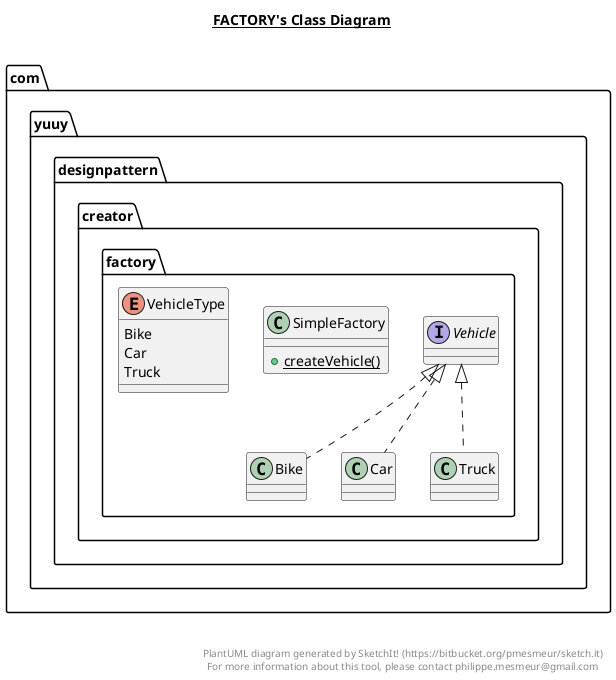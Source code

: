 @startuml

title __FACTORY's Class Diagram__\n

  namespace com.yuuy.designpattern.creator.factory {
    class com.yuuy.designpattern.creator.factory.Bike {
    }
  }
  

  namespace com.yuuy.designpattern.creator.factory {
    class com.yuuy.designpattern.creator.factory.Car {
    }
  }
  

  namespace com.yuuy.designpattern.creator.factory {
    class com.yuuy.designpattern.creator.factory.SimpleFactory {
        {static} + createVehicle()
    }
  }
  

  namespace com.yuuy.designpattern.creator.factory {
    enum VehicleType {
      Bike
      Car
      Truck
    }
  }
  

  namespace com.yuuy.designpattern.creator.factory {
    class com.yuuy.designpattern.creator.factory.Truck {
    }
  }
  

  namespace com.yuuy.designpattern.creator.factory {
    interface com.yuuy.designpattern.creator.factory.Vehicle {
    }
  }
  

  com.yuuy.designpattern.creator.factory.Bike .up.|> com.yuuy.designpattern.creator.factory.Vehicle
  com.yuuy.designpattern.creator.factory.Car .up.|> com.yuuy.designpattern.creator.factory.Vehicle
  com.yuuy.designpattern.creator.factory.SimpleFactory +-down- com.yuuy.designpattern.creator.factory.SimpleFactory.VehicleType
  com.yuuy.designpattern.creator.factory.Truck .up.|> com.yuuy.designpattern.creator.factory.Vehicle


right footer


PlantUML diagram generated by SketchIt! (https://bitbucket.org/pmesmeur/sketch.it)
For more information about this tool, please contact philippe.mesmeur@gmail.com
endfooter

@enduml

